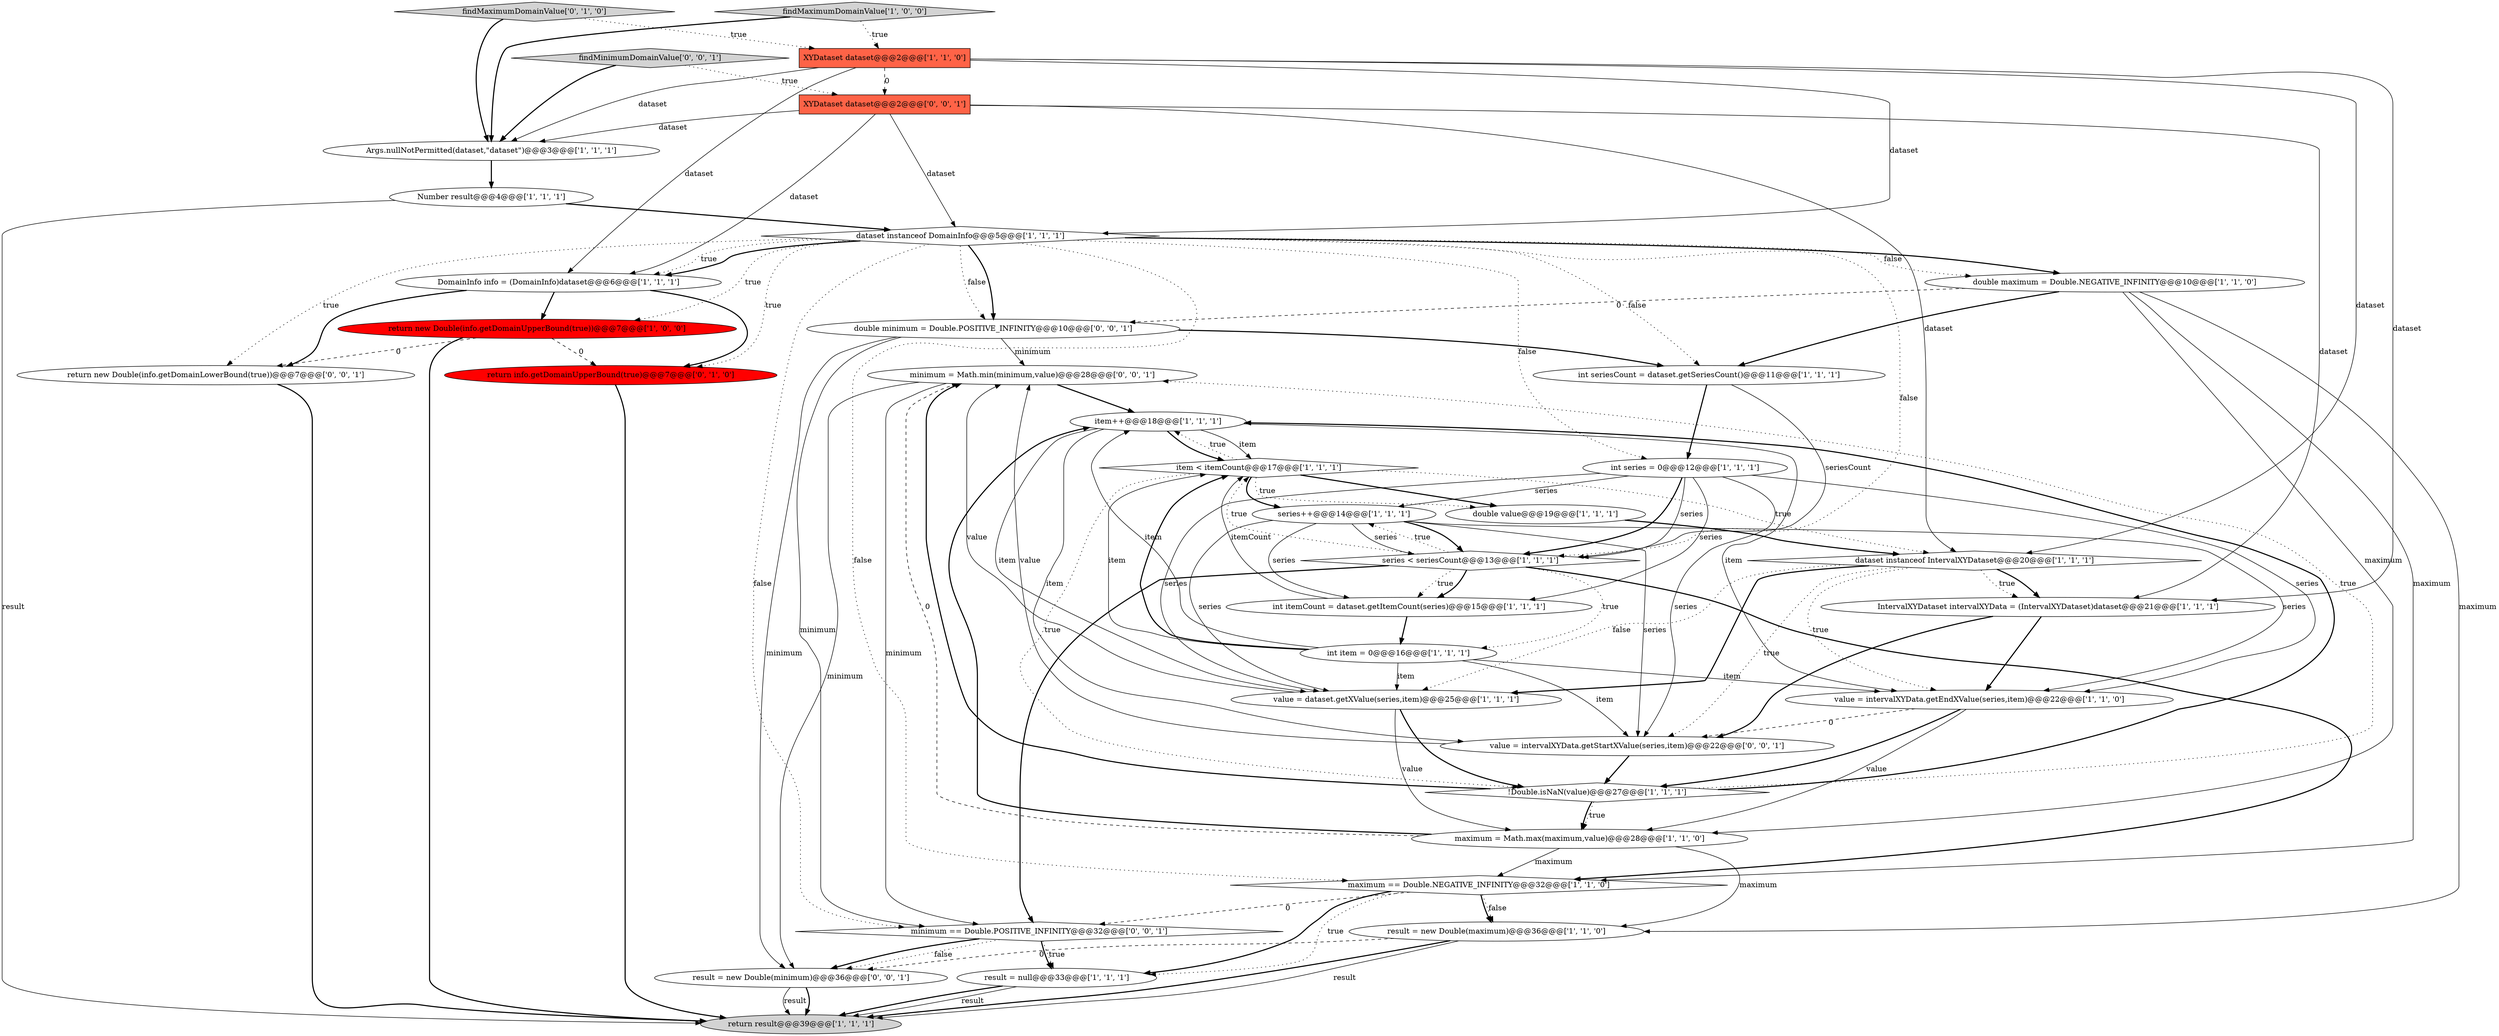 digraph {
24 [style = filled, label = "return result@@@39@@@['1', '1', '1']", fillcolor = lightgray, shape = ellipse image = "AAA0AAABBB1BBB"];
7 [style = filled, label = "XYDataset dataset@@@2@@@['1', '1', '0']", fillcolor = tomato, shape = box image = "AAA0AAABBB1BBB"];
29 [style = filled, label = "XYDataset dataset@@@2@@@['0', '0', '1']", fillcolor = tomato, shape = box image = "AAA0AAABBB3BBB"];
6 [style = filled, label = "result = new Double(maximum)@@@36@@@['1', '1', '0']", fillcolor = white, shape = ellipse image = "AAA0AAABBB1BBB"];
1 [style = filled, label = "int item = 0@@@16@@@['1', '1', '1']", fillcolor = white, shape = ellipse image = "AAA0AAABBB1BBB"];
10 [style = filled, label = "dataset instanceof DomainInfo@@@5@@@['1', '1', '1']", fillcolor = white, shape = diamond image = "AAA0AAABBB1BBB"];
4 [style = filled, label = "result = null@@@33@@@['1', '1', '1']", fillcolor = white, shape = ellipse image = "AAA0AAABBB1BBB"];
27 [style = filled, label = "return info.getDomainUpperBound(true)@@@7@@@['0', '1', '0']", fillcolor = red, shape = ellipse image = "AAA1AAABBB2BBB"];
28 [style = filled, label = "findMaximumDomainValue['0', '1', '0']", fillcolor = lightgray, shape = diamond image = "AAA0AAABBB2BBB"];
32 [style = filled, label = "findMinimumDomainValue['0', '0', '1']", fillcolor = lightgray, shape = diamond image = "AAA0AAABBB3BBB"];
11 [style = filled, label = "findMaximumDomainValue['1', '0', '0']", fillcolor = lightgray, shape = diamond image = "AAA0AAABBB1BBB"];
15 [style = filled, label = "!Double.isNaN(value)@@@27@@@['1', '1', '1']", fillcolor = white, shape = diamond image = "AAA0AAABBB1BBB"];
3 [style = filled, label = "dataset instanceof IntervalXYDataset@@@20@@@['1', '1', '1']", fillcolor = white, shape = diamond image = "AAA0AAABBB1BBB"];
30 [style = filled, label = "minimum = Math.min(minimum,value)@@@28@@@['0', '0', '1']", fillcolor = white, shape = ellipse image = "AAA0AAABBB3BBB"];
8 [style = filled, label = "double maximum = Double.NEGATIVE_INFINITY@@@10@@@['1', '1', '0']", fillcolor = white, shape = ellipse image = "AAA0AAABBB1BBB"];
14 [style = filled, label = "series++@@@14@@@['1', '1', '1']", fillcolor = white, shape = ellipse image = "AAA0AAABBB1BBB"];
26 [style = filled, label = "item++@@@18@@@['1', '1', '1']", fillcolor = white, shape = ellipse image = "AAA0AAABBB1BBB"];
19 [style = filled, label = "int series = 0@@@12@@@['1', '1', '1']", fillcolor = white, shape = ellipse image = "AAA0AAABBB1BBB"];
36 [style = filled, label = "double minimum = Double.POSITIVE_INFINITY@@@10@@@['0', '0', '1']", fillcolor = white, shape = ellipse image = "AAA0AAABBB3BBB"];
17 [style = filled, label = "DomainInfo info = (DomainInfo)dataset@@@6@@@['1', '1', '1']", fillcolor = white, shape = ellipse image = "AAA0AAABBB1BBB"];
22 [style = filled, label = "maximum = Math.max(maximum,value)@@@28@@@['1', '1', '0']", fillcolor = white, shape = ellipse image = "AAA0AAABBB1BBB"];
35 [style = filled, label = "return new Double(info.getDomainLowerBound(true))@@@7@@@['0', '0', '1']", fillcolor = white, shape = ellipse image = "AAA0AAABBB3BBB"];
21 [style = filled, label = "item < itemCount@@@17@@@['1', '1', '1']", fillcolor = white, shape = diamond image = "AAA0AAABBB1BBB"];
18 [style = filled, label = "return new Double(info.getDomainUpperBound(true))@@@7@@@['1', '0', '0']", fillcolor = red, shape = ellipse image = "AAA1AAABBB1BBB"];
20 [style = filled, label = "int itemCount = dataset.getItemCount(series)@@@15@@@['1', '1', '1']", fillcolor = white, shape = ellipse image = "AAA0AAABBB1BBB"];
16 [style = filled, label = "maximum == Double.NEGATIVE_INFINITY@@@32@@@['1', '1', '0']", fillcolor = white, shape = diamond image = "AAA0AAABBB1BBB"];
2 [style = filled, label = "Args.nullNotPermitted(dataset,\"dataset\")@@@3@@@['1', '1', '1']", fillcolor = white, shape = ellipse image = "AAA0AAABBB1BBB"];
12 [style = filled, label = "double value@@@19@@@['1', '1', '1']", fillcolor = white, shape = ellipse image = "AAA0AAABBB1BBB"];
33 [style = filled, label = "minimum == Double.POSITIVE_INFINITY@@@32@@@['0', '0', '1']", fillcolor = white, shape = diamond image = "AAA0AAABBB3BBB"];
13 [style = filled, label = "series < seriesCount@@@13@@@['1', '1', '1']", fillcolor = white, shape = diamond image = "AAA0AAABBB1BBB"];
34 [style = filled, label = "value = intervalXYData.getStartXValue(series,item)@@@22@@@['0', '0', '1']", fillcolor = white, shape = ellipse image = "AAA0AAABBB3BBB"];
31 [style = filled, label = "result = new Double(minimum)@@@36@@@['0', '0', '1']", fillcolor = white, shape = ellipse image = "AAA0AAABBB3BBB"];
23 [style = filled, label = "value = intervalXYData.getEndXValue(series,item)@@@22@@@['1', '1', '0']", fillcolor = white, shape = ellipse image = "AAA0AAABBB1BBB"];
0 [style = filled, label = "value = dataset.getXValue(series,item)@@@25@@@['1', '1', '1']", fillcolor = white, shape = ellipse image = "AAA0AAABBB1BBB"];
9 [style = filled, label = "Number result@@@4@@@['1', '1', '1']", fillcolor = white, shape = ellipse image = "AAA0AAABBB1BBB"];
25 [style = filled, label = "int seriesCount = dataset.getSeriesCount()@@@11@@@['1', '1', '1']", fillcolor = white, shape = ellipse image = "AAA0AAABBB1BBB"];
5 [style = filled, label = "IntervalXYDataset intervalXYData = (IntervalXYDataset)dataset@@@21@@@['1', '1', '1']", fillcolor = white, shape = ellipse image = "AAA0AAABBB1BBB"];
21->12 [style = dotted, label="true"];
7->10 [style = solid, label="dataset"];
21->15 [style = dotted, label="true"];
13->20 [style = dotted, label="true"];
34->15 [style = bold, label=""];
36->33 [style = solid, label="minimum"];
10->17 [style = bold, label=""];
10->19 [style = dotted, label="false"];
19->0 [style = solid, label="series"];
9->10 [style = bold, label=""];
30->31 [style = solid, label="minimum"];
0->15 [style = bold, label=""];
26->0 [style = solid, label="item"];
19->34 [style = solid, label="series"];
3->0 [style = dotted, label="false"];
3->34 [style = dotted, label="true"];
5->34 [style = bold, label=""];
15->30 [style = dotted, label="true"];
23->22 [style = solid, label="value"];
9->24 [style = solid, label="result"];
26->21 [style = solid, label="item"];
3->5 [style = bold, label=""];
29->10 [style = solid, label="dataset"];
10->8 [style = bold, label=""];
21->26 [style = dotted, label="true"];
1->0 [style = solid, label="item"];
13->21 [style = dotted, label="true"];
1->21 [style = bold, label=""];
25->13 [style = solid, label="seriesCount"];
28->7 [style = dotted, label="true"];
25->19 [style = bold, label=""];
10->13 [style = dotted, label="false"];
16->6 [style = dotted, label="false"];
10->33 [style = dotted, label="false"];
19->13 [style = solid, label="series"];
16->33 [style = dashed, label="0"];
17->27 [style = bold, label=""];
10->16 [style = dotted, label="false"];
0->30 [style = solid, label="value"];
14->34 [style = solid, label="series"];
17->35 [style = bold, label=""];
10->18 [style = dotted, label="true"];
11->7 [style = dotted, label="true"];
33->4 [style = dotted, label="true"];
23->34 [style = dashed, label="0"];
5->23 [style = bold, label=""];
1->34 [style = solid, label="item"];
26->34 [style = solid, label="item"];
7->3 [style = solid, label="dataset"];
16->6 [style = bold, label=""];
30->26 [style = bold, label=""];
6->31 [style = dashed, label="0"];
2->9 [style = bold, label=""];
16->4 [style = dotted, label="true"];
13->16 [style = bold, label=""];
3->0 [style = bold, label=""];
29->5 [style = solid, label="dataset"];
34->30 [style = solid, label="value"];
36->25 [style = bold, label=""];
7->5 [style = solid, label="dataset"];
3->5 [style = dotted, label="true"];
19->13 [style = bold, label=""];
22->6 [style = solid, label="maximum"];
36->31 [style = solid, label="minimum"];
29->17 [style = solid, label="dataset"];
19->20 [style = solid, label="series"];
0->22 [style = solid, label="value"];
26->23 [style = solid, label="item"];
19->14 [style = solid, label="series"];
3->23 [style = dotted, label="true"];
22->26 [style = bold, label=""];
1->21 [style = solid, label="item"];
18->24 [style = bold, label=""];
4->24 [style = bold, label=""];
10->25 [style = dotted, label="false"];
31->24 [style = bold, label=""];
18->27 [style = dashed, label="0"];
36->30 [style = solid, label="minimum"];
29->2 [style = solid, label="dataset"];
33->4 [style = bold, label=""];
23->15 [style = bold, label=""];
6->24 [style = bold, label=""];
20->1 [style = bold, label=""];
20->21 [style = solid, label="itemCount"];
8->36 [style = dashed, label="0"];
7->2 [style = solid, label="dataset"];
4->24 [style = solid, label="result"];
10->35 [style = dotted, label="true"];
15->22 [style = bold, label=""];
35->24 [style = bold, label=""];
26->21 [style = bold, label=""];
21->12 [style = bold, label=""];
10->17 [style = dotted, label="true"];
30->33 [style = solid, label="minimum"];
31->24 [style = solid, label="result"];
10->36 [style = dotted, label="false"];
22->30 [style = dashed, label="0"];
8->6 [style = solid, label="maximum"];
21->3 [style = dotted, label="true"];
33->31 [style = dotted, label="false"];
27->24 [style = bold, label=""];
12->3 [style = bold, label=""];
32->29 [style = dotted, label="true"];
14->13 [style = bold, label=""];
16->4 [style = bold, label=""];
13->14 [style = dotted, label="true"];
21->14 [style = bold, label=""];
19->23 [style = solid, label="series"];
6->24 [style = solid, label="result"];
8->22 [style = solid, label="maximum"];
1->23 [style = solid, label="item"];
14->20 [style = solid, label="series"];
15->22 [style = dotted, label="true"];
15->30 [style = bold, label=""];
32->2 [style = bold, label=""];
29->3 [style = solid, label="dataset"];
11->2 [style = bold, label=""];
18->35 [style = dashed, label="0"];
10->36 [style = bold, label=""];
15->26 [style = bold, label=""];
28->2 [style = bold, label=""];
13->1 [style = dotted, label="true"];
1->26 [style = solid, label="item"];
10->8 [style = dotted, label="false"];
14->23 [style = solid, label="series"];
14->13 [style = solid, label="series"];
33->31 [style = bold, label=""];
14->0 [style = solid, label="series"];
7->29 [style = dashed, label="0"];
8->16 [style = solid, label="maximum"];
10->27 [style = dotted, label="true"];
7->17 [style = solid, label="dataset"];
13->33 [style = bold, label=""];
8->25 [style = bold, label=""];
17->18 [style = bold, label=""];
22->16 [style = solid, label="maximum"];
13->20 [style = bold, label=""];
}
